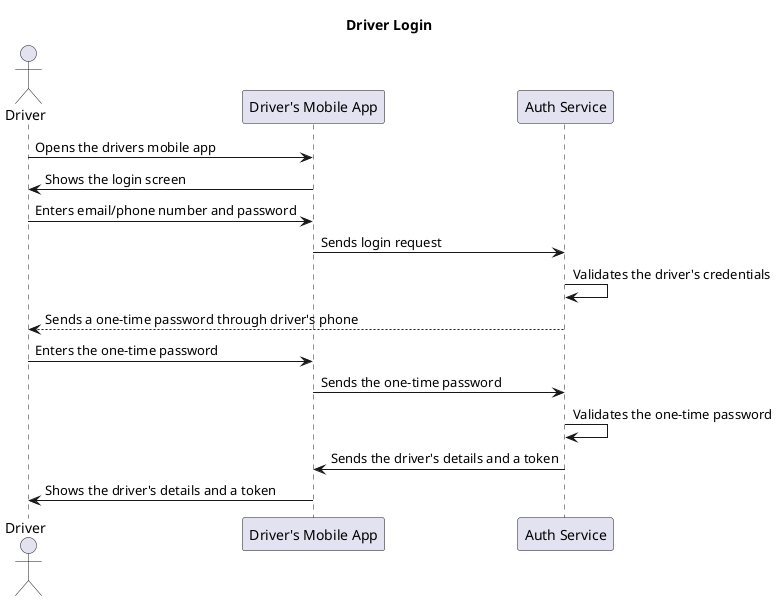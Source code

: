 @startuml

title "Driver Login"

actor Driver as D

participant "Driver's Mobile App" as App
participant "Auth Service" as Auth

D -> App: Opens the drivers mobile app
App -> D: Shows the login screen
D -> App: Enters email/phone number and password
App -> Auth: Sends login request
Auth -> Auth: Validates the driver's credentials
Auth --> D: Sends a one-time password through driver's phone
D -> App: Enters the one-time password
App -> Auth: Sends the one-time password
Auth -> Auth: Validates the one-time password
Auth -> App: Sends the driver's details and a token
App -> D: Shows the driver's details and a token

@enduml
